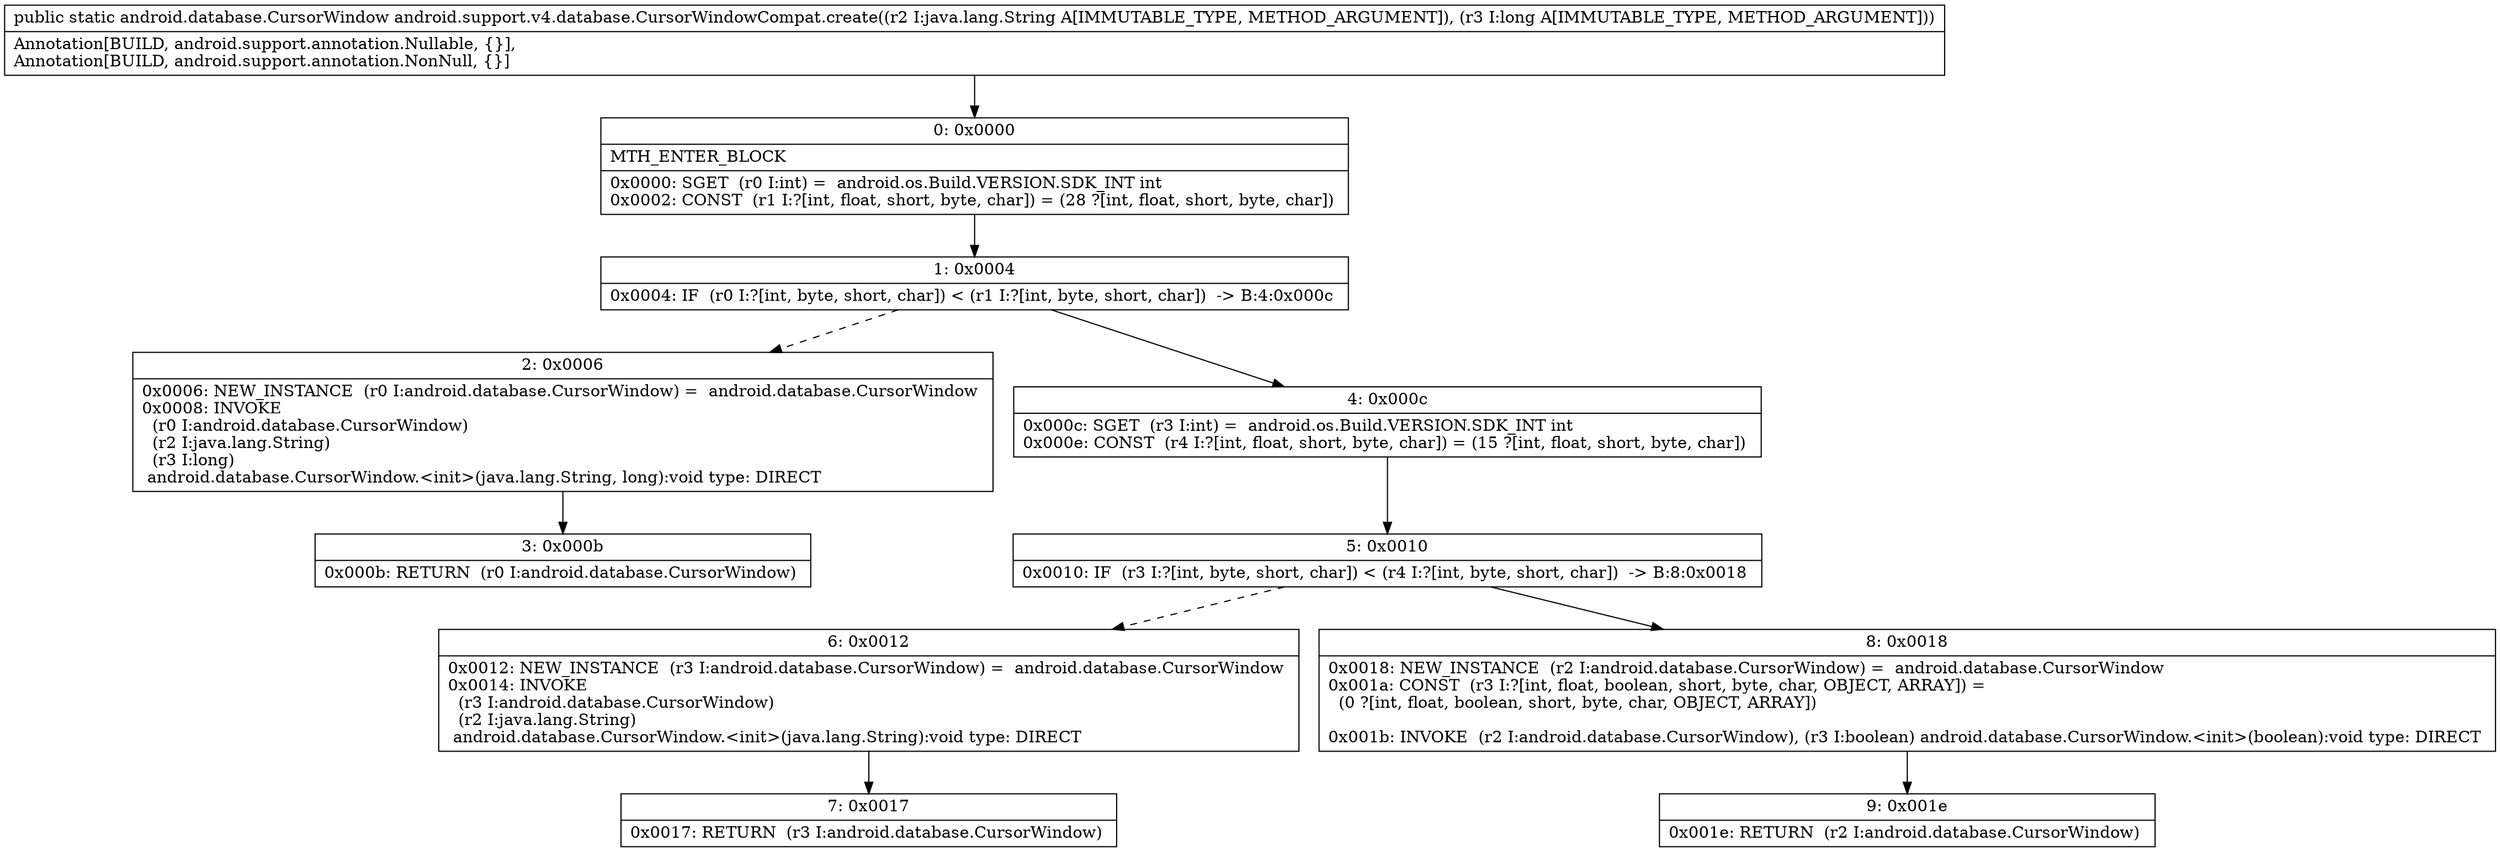 digraph "CFG forandroid.support.v4.database.CursorWindowCompat.create(Ljava\/lang\/String;J)Landroid\/database\/CursorWindow;" {
Node_0 [shape=record,label="{0\:\ 0x0000|MTH_ENTER_BLOCK\l|0x0000: SGET  (r0 I:int) =  android.os.Build.VERSION.SDK_INT int \l0x0002: CONST  (r1 I:?[int, float, short, byte, char]) = (28 ?[int, float, short, byte, char]) \l}"];
Node_1 [shape=record,label="{1\:\ 0x0004|0x0004: IF  (r0 I:?[int, byte, short, char]) \< (r1 I:?[int, byte, short, char])  \-\> B:4:0x000c \l}"];
Node_2 [shape=record,label="{2\:\ 0x0006|0x0006: NEW_INSTANCE  (r0 I:android.database.CursorWindow) =  android.database.CursorWindow \l0x0008: INVOKE  \l  (r0 I:android.database.CursorWindow)\l  (r2 I:java.lang.String)\l  (r3 I:long)\l android.database.CursorWindow.\<init\>(java.lang.String, long):void type: DIRECT \l}"];
Node_3 [shape=record,label="{3\:\ 0x000b|0x000b: RETURN  (r0 I:android.database.CursorWindow) \l}"];
Node_4 [shape=record,label="{4\:\ 0x000c|0x000c: SGET  (r3 I:int) =  android.os.Build.VERSION.SDK_INT int \l0x000e: CONST  (r4 I:?[int, float, short, byte, char]) = (15 ?[int, float, short, byte, char]) \l}"];
Node_5 [shape=record,label="{5\:\ 0x0010|0x0010: IF  (r3 I:?[int, byte, short, char]) \< (r4 I:?[int, byte, short, char])  \-\> B:8:0x0018 \l}"];
Node_6 [shape=record,label="{6\:\ 0x0012|0x0012: NEW_INSTANCE  (r3 I:android.database.CursorWindow) =  android.database.CursorWindow \l0x0014: INVOKE  \l  (r3 I:android.database.CursorWindow)\l  (r2 I:java.lang.String)\l android.database.CursorWindow.\<init\>(java.lang.String):void type: DIRECT \l}"];
Node_7 [shape=record,label="{7\:\ 0x0017|0x0017: RETURN  (r3 I:android.database.CursorWindow) \l}"];
Node_8 [shape=record,label="{8\:\ 0x0018|0x0018: NEW_INSTANCE  (r2 I:android.database.CursorWindow) =  android.database.CursorWindow \l0x001a: CONST  (r3 I:?[int, float, boolean, short, byte, char, OBJECT, ARRAY]) = \l  (0 ?[int, float, boolean, short, byte, char, OBJECT, ARRAY])\l \l0x001b: INVOKE  (r2 I:android.database.CursorWindow), (r3 I:boolean) android.database.CursorWindow.\<init\>(boolean):void type: DIRECT \l}"];
Node_9 [shape=record,label="{9\:\ 0x001e|0x001e: RETURN  (r2 I:android.database.CursorWindow) \l}"];
MethodNode[shape=record,label="{public static android.database.CursorWindow android.support.v4.database.CursorWindowCompat.create((r2 I:java.lang.String A[IMMUTABLE_TYPE, METHOD_ARGUMENT]), (r3 I:long A[IMMUTABLE_TYPE, METHOD_ARGUMENT]))  | Annotation[BUILD, android.support.annotation.Nullable, \{\}], \lAnnotation[BUILD, android.support.annotation.NonNull, \{\}]\l}"];
MethodNode -> Node_0;
Node_0 -> Node_1;
Node_1 -> Node_2[style=dashed];
Node_1 -> Node_4;
Node_2 -> Node_3;
Node_4 -> Node_5;
Node_5 -> Node_6[style=dashed];
Node_5 -> Node_8;
Node_6 -> Node_7;
Node_8 -> Node_9;
}

